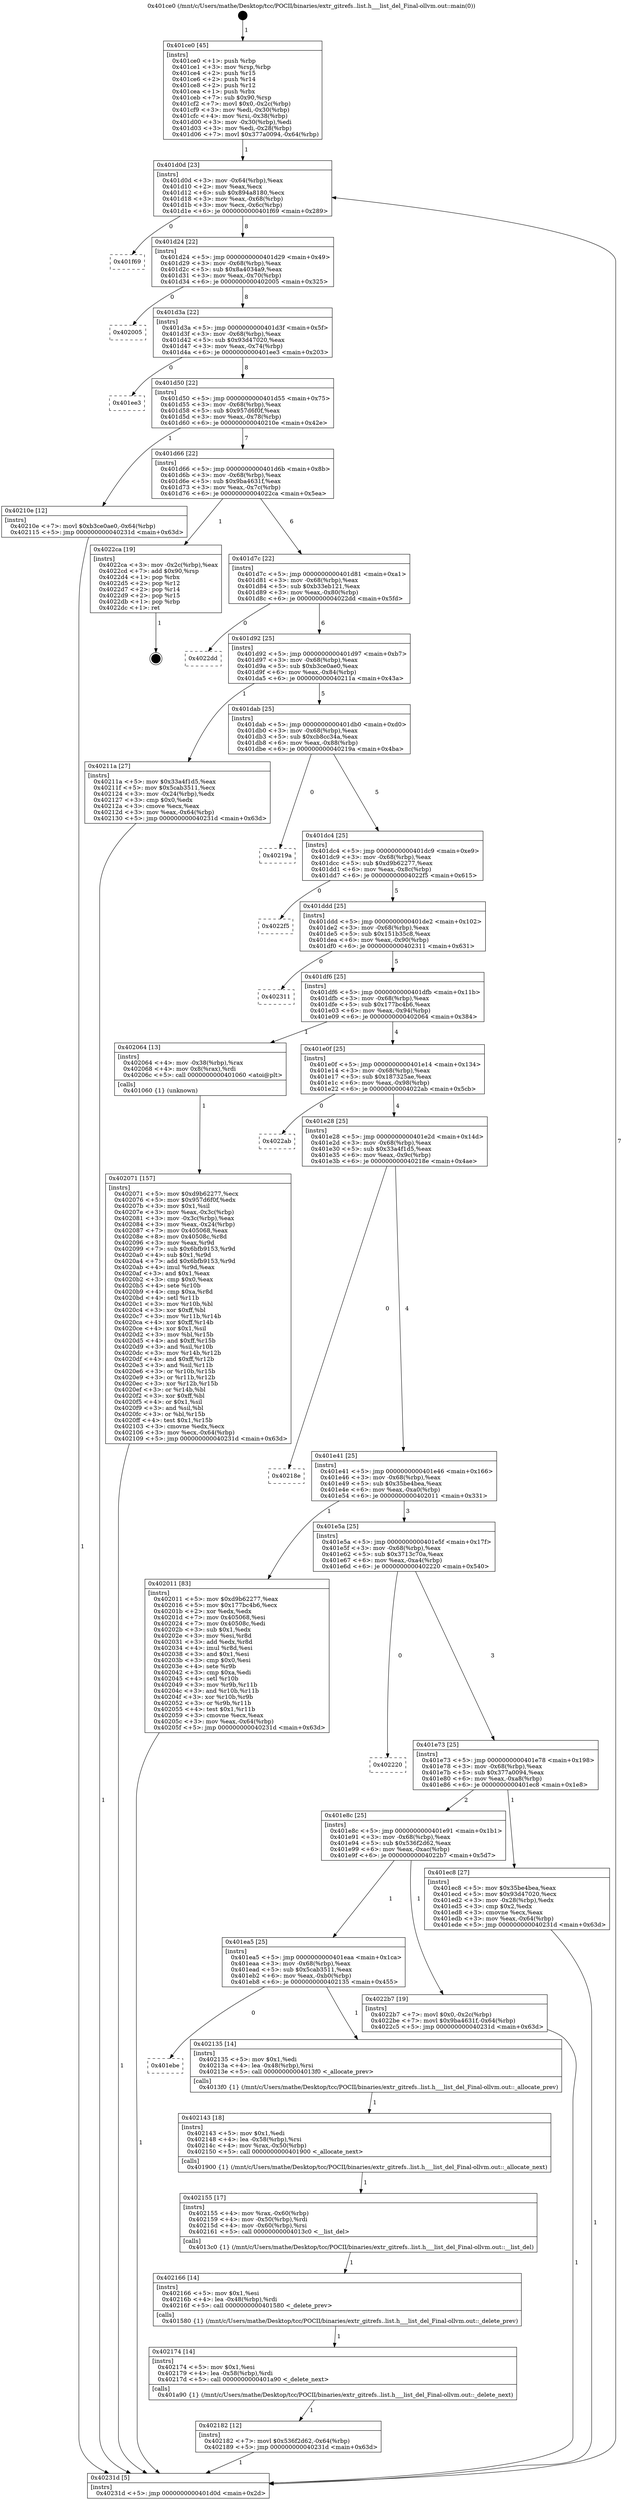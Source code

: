 digraph "0x401ce0" {
  label = "0x401ce0 (/mnt/c/Users/mathe/Desktop/tcc/POCII/binaries/extr_gitrefs..list.h___list_del_Final-ollvm.out::main(0))"
  labelloc = "t"
  node[shape=record]

  Entry [label="",width=0.3,height=0.3,shape=circle,fillcolor=black,style=filled]
  "0x401d0d" [label="{
     0x401d0d [23]\l
     | [instrs]\l
     &nbsp;&nbsp;0x401d0d \<+3\>: mov -0x64(%rbp),%eax\l
     &nbsp;&nbsp;0x401d10 \<+2\>: mov %eax,%ecx\l
     &nbsp;&nbsp;0x401d12 \<+6\>: sub $0x894a8180,%ecx\l
     &nbsp;&nbsp;0x401d18 \<+3\>: mov %eax,-0x68(%rbp)\l
     &nbsp;&nbsp;0x401d1b \<+3\>: mov %ecx,-0x6c(%rbp)\l
     &nbsp;&nbsp;0x401d1e \<+6\>: je 0000000000401f69 \<main+0x289\>\l
  }"]
  "0x401f69" [label="{
     0x401f69\l
  }", style=dashed]
  "0x401d24" [label="{
     0x401d24 [22]\l
     | [instrs]\l
     &nbsp;&nbsp;0x401d24 \<+5\>: jmp 0000000000401d29 \<main+0x49\>\l
     &nbsp;&nbsp;0x401d29 \<+3\>: mov -0x68(%rbp),%eax\l
     &nbsp;&nbsp;0x401d2c \<+5\>: sub $0x8a4034a9,%eax\l
     &nbsp;&nbsp;0x401d31 \<+3\>: mov %eax,-0x70(%rbp)\l
     &nbsp;&nbsp;0x401d34 \<+6\>: je 0000000000402005 \<main+0x325\>\l
  }"]
  Exit [label="",width=0.3,height=0.3,shape=circle,fillcolor=black,style=filled,peripheries=2]
  "0x402005" [label="{
     0x402005\l
  }", style=dashed]
  "0x401d3a" [label="{
     0x401d3a [22]\l
     | [instrs]\l
     &nbsp;&nbsp;0x401d3a \<+5\>: jmp 0000000000401d3f \<main+0x5f\>\l
     &nbsp;&nbsp;0x401d3f \<+3\>: mov -0x68(%rbp),%eax\l
     &nbsp;&nbsp;0x401d42 \<+5\>: sub $0x93d47020,%eax\l
     &nbsp;&nbsp;0x401d47 \<+3\>: mov %eax,-0x74(%rbp)\l
     &nbsp;&nbsp;0x401d4a \<+6\>: je 0000000000401ee3 \<main+0x203\>\l
  }"]
  "0x402182" [label="{
     0x402182 [12]\l
     | [instrs]\l
     &nbsp;&nbsp;0x402182 \<+7\>: movl $0x536f2d62,-0x64(%rbp)\l
     &nbsp;&nbsp;0x402189 \<+5\>: jmp 000000000040231d \<main+0x63d\>\l
  }"]
  "0x401ee3" [label="{
     0x401ee3\l
  }", style=dashed]
  "0x401d50" [label="{
     0x401d50 [22]\l
     | [instrs]\l
     &nbsp;&nbsp;0x401d50 \<+5\>: jmp 0000000000401d55 \<main+0x75\>\l
     &nbsp;&nbsp;0x401d55 \<+3\>: mov -0x68(%rbp),%eax\l
     &nbsp;&nbsp;0x401d58 \<+5\>: sub $0x957d6f0f,%eax\l
     &nbsp;&nbsp;0x401d5d \<+3\>: mov %eax,-0x78(%rbp)\l
     &nbsp;&nbsp;0x401d60 \<+6\>: je 000000000040210e \<main+0x42e\>\l
  }"]
  "0x402174" [label="{
     0x402174 [14]\l
     | [instrs]\l
     &nbsp;&nbsp;0x402174 \<+5\>: mov $0x1,%esi\l
     &nbsp;&nbsp;0x402179 \<+4\>: lea -0x58(%rbp),%rdi\l
     &nbsp;&nbsp;0x40217d \<+5\>: call 0000000000401a90 \<_delete_next\>\l
     | [calls]\l
     &nbsp;&nbsp;0x401a90 \{1\} (/mnt/c/Users/mathe/Desktop/tcc/POCII/binaries/extr_gitrefs..list.h___list_del_Final-ollvm.out::_delete_next)\l
  }"]
  "0x40210e" [label="{
     0x40210e [12]\l
     | [instrs]\l
     &nbsp;&nbsp;0x40210e \<+7\>: movl $0xb3ce0ae0,-0x64(%rbp)\l
     &nbsp;&nbsp;0x402115 \<+5\>: jmp 000000000040231d \<main+0x63d\>\l
  }"]
  "0x401d66" [label="{
     0x401d66 [22]\l
     | [instrs]\l
     &nbsp;&nbsp;0x401d66 \<+5\>: jmp 0000000000401d6b \<main+0x8b\>\l
     &nbsp;&nbsp;0x401d6b \<+3\>: mov -0x68(%rbp),%eax\l
     &nbsp;&nbsp;0x401d6e \<+5\>: sub $0x9ba4631f,%eax\l
     &nbsp;&nbsp;0x401d73 \<+3\>: mov %eax,-0x7c(%rbp)\l
     &nbsp;&nbsp;0x401d76 \<+6\>: je 00000000004022ca \<main+0x5ea\>\l
  }"]
  "0x402166" [label="{
     0x402166 [14]\l
     | [instrs]\l
     &nbsp;&nbsp;0x402166 \<+5\>: mov $0x1,%esi\l
     &nbsp;&nbsp;0x40216b \<+4\>: lea -0x48(%rbp),%rdi\l
     &nbsp;&nbsp;0x40216f \<+5\>: call 0000000000401580 \<_delete_prev\>\l
     | [calls]\l
     &nbsp;&nbsp;0x401580 \{1\} (/mnt/c/Users/mathe/Desktop/tcc/POCII/binaries/extr_gitrefs..list.h___list_del_Final-ollvm.out::_delete_prev)\l
  }"]
  "0x4022ca" [label="{
     0x4022ca [19]\l
     | [instrs]\l
     &nbsp;&nbsp;0x4022ca \<+3\>: mov -0x2c(%rbp),%eax\l
     &nbsp;&nbsp;0x4022cd \<+7\>: add $0x90,%rsp\l
     &nbsp;&nbsp;0x4022d4 \<+1\>: pop %rbx\l
     &nbsp;&nbsp;0x4022d5 \<+2\>: pop %r12\l
     &nbsp;&nbsp;0x4022d7 \<+2\>: pop %r14\l
     &nbsp;&nbsp;0x4022d9 \<+2\>: pop %r15\l
     &nbsp;&nbsp;0x4022db \<+1\>: pop %rbp\l
     &nbsp;&nbsp;0x4022dc \<+1\>: ret\l
  }"]
  "0x401d7c" [label="{
     0x401d7c [22]\l
     | [instrs]\l
     &nbsp;&nbsp;0x401d7c \<+5\>: jmp 0000000000401d81 \<main+0xa1\>\l
     &nbsp;&nbsp;0x401d81 \<+3\>: mov -0x68(%rbp),%eax\l
     &nbsp;&nbsp;0x401d84 \<+5\>: sub $0xb33eb121,%eax\l
     &nbsp;&nbsp;0x401d89 \<+3\>: mov %eax,-0x80(%rbp)\l
     &nbsp;&nbsp;0x401d8c \<+6\>: je 00000000004022dd \<main+0x5fd\>\l
  }"]
  "0x402155" [label="{
     0x402155 [17]\l
     | [instrs]\l
     &nbsp;&nbsp;0x402155 \<+4\>: mov %rax,-0x60(%rbp)\l
     &nbsp;&nbsp;0x402159 \<+4\>: mov -0x50(%rbp),%rdi\l
     &nbsp;&nbsp;0x40215d \<+4\>: mov -0x60(%rbp),%rsi\l
     &nbsp;&nbsp;0x402161 \<+5\>: call 00000000004013c0 \<__list_del\>\l
     | [calls]\l
     &nbsp;&nbsp;0x4013c0 \{1\} (/mnt/c/Users/mathe/Desktop/tcc/POCII/binaries/extr_gitrefs..list.h___list_del_Final-ollvm.out::__list_del)\l
  }"]
  "0x4022dd" [label="{
     0x4022dd\l
  }", style=dashed]
  "0x401d92" [label="{
     0x401d92 [25]\l
     | [instrs]\l
     &nbsp;&nbsp;0x401d92 \<+5\>: jmp 0000000000401d97 \<main+0xb7\>\l
     &nbsp;&nbsp;0x401d97 \<+3\>: mov -0x68(%rbp),%eax\l
     &nbsp;&nbsp;0x401d9a \<+5\>: sub $0xb3ce0ae0,%eax\l
     &nbsp;&nbsp;0x401d9f \<+6\>: mov %eax,-0x84(%rbp)\l
     &nbsp;&nbsp;0x401da5 \<+6\>: je 000000000040211a \<main+0x43a\>\l
  }"]
  "0x402143" [label="{
     0x402143 [18]\l
     | [instrs]\l
     &nbsp;&nbsp;0x402143 \<+5\>: mov $0x1,%edi\l
     &nbsp;&nbsp;0x402148 \<+4\>: lea -0x58(%rbp),%rsi\l
     &nbsp;&nbsp;0x40214c \<+4\>: mov %rax,-0x50(%rbp)\l
     &nbsp;&nbsp;0x402150 \<+5\>: call 0000000000401900 \<_allocate_next\>\l
     | [calls]\l
     &nbsp;&nbsp;0x401900 \{1\} (/mnt/c/Users/mathe/Desktop/tcc/POCII/binaries/extr_gitrefs..list.h___list_del_Final-ollvm.out::_allocate_next)\l
  }"]
  "0x40211a" [label="{
     0x40211a [27]\l
     | [instrs]\l
     &nbsp;&nbsp;0x40211a \<+5\>: mov $0x33a4f1d5,%eax\l
     &nbsp;&nbsp;0x40211f \<+5\>: mov $0x5cab3511,%ecx\l
     &nbsp;&nbsp;0x402124 \<+3\>: mov -0x24(%rbp),%edx\l
     &nbsp;&nbsp;0x402127 \<+3\>: cmp $0x0,%edx\l
     &nbsp;&nbsp;0x40212a \<+3\>: cmove %ecx,%eax\l
     &nbsp;&nbsp;0x40212d \<+3\>: mov %eax,-0x64(%rbp)\l
     &nbsp;&nbsp;0x402130 \<+5\>: jmp 000000000040231d \<main+0x63d\>\l
  }"]
  "0x401dab" [label="{
     0x401dab [25]\l
     | [instrs]\l
     &nbsp;&nbsp;0x401dab \<+5\>: jmp 0000000000401db0 \<main+0xd0\>\l
     &nbsp;&nbsp;0x401db0 \<+3\>: mov -0x68(%rbp),%eax\l
     &nbsp;&nbsp;0x401db3 \<+5\>: sub $0xcb8cc34a,%eax\l
     &nbsp;&nbsp;0x401db8 \<+6\>: mov %eax,-0x88(%rbp)\l
     &nbsp;&nbsp;0x401dbe \<+6\>: je 000000000040219a \<main+0x4ba\>\l
  }"]
  "0x401ebe" [label="{
     0x401ebe\l
  }", style=dashed]
  "0x40219a" [label="{
     0x40219a\l
  }", style=dashed]
  "0x401dc4" [label="{
     0x401dc4 [25]\l
     | [instrs]\l
     &nbsp;&nbsp;0x401dc4 \<+5\>: jmp 0000000000401dc9 \<main+0xe9\>\l
     &nbsp;&nbsp;0x401dc9 \<+3\>: mov -0x68(%rbp),%eax\l
     &nbsp;&nbsp;0x401dcc \<+5\>: sub $0xd9b62277,%eax\l
     &nbsp;&nbsp;0x401dd1 \<+6\>: mov %eax,-0x8c(%rbp)\l
     &nbsp;&nbsp;0x401dd7 \<+6\>: je 00000000004022f5 \<main+0x615\>\l
  }"]
  "0x402135" [label="{
     0x402135 [14]\l
     | [instrs]\l
     &nbsp;&nbsp;0x402135 \<+5\>: mov $0x1,%edi\l
     &nbsp;&nbsp;0x40213a \<+4\>: lea -0x48(%rbp),%rsi\l
     &nbsp;&nbsp;0x40213e \<+5\>: call 00000000004013f0 \<_allocate_prev\>\l
     | [calls]\l
     &nbsp;&nbsp;0x4013f0 \{1\} (/mnt/c/Users/mathe/Desktop/tcc/POCII/binaries/extr_gitrefs..list.h___list_del_Final-ollvm.out::_allocate_prev)\l
  }"]
  "0x4022f5" [label="{
     0x4022f5\l
  }", style=dashed]
  "0x401ddd" [label="{
     0x401ddd [25]\l
     | [instrs]\l
     &nbsp;&nbsp;0x401ddd \<+5\>: jmp 0000000000401de2 \<main+0x102\>\l
     &nbsp;&nbsp;0x401de2 \<+3\>: mov -0x68(%rbp),%eax\l
     &nbsp;&nbsp;0x401de5 \<+5\>: sub $0x151b35c8,%eax\l
     &nbsp;&nbsp;0x401dea \<+6\>: mov %eax,-0x90(%rbp)\l
     &nbsp;&nbsp;0x401df0 \<+6\>: je 0000000000402311 \<main+0x631\>\l
  }"]
  "0x401ea5" [label="{
     0x401ea5 [25]\l
     | [instrs]\l
     &nbsp;&nbsp;0x401ea5 \<+5\>: jmp 0000000000401eaa \<main+0x1ca\>\l
     &nbsp;&nbsp;0x401eaa \<+3\>: mov -0x68(%rbp),%eax\l
     &nbsp;&nbsp;0x401ead \<+5\>: sub $0x5cab3511,%eax\l
     &nbsp;&nbsp;0x401eb2 \<+6\>: mov %eax,-0xb0(%rbp)\l
     &nbsp;&nbsp;0x401eb8 \<+6\>: je 0000000000402135 \<main+0x455\>\l
  }"]
  "0x402311" [label="{
     0x402311\l
  }", style=dashed]
  "0x401df6" [label="{
     0x401df6 [25]\l
     | [instrs]\l
     &nbsp;&nbsp;0x401df6 \<+5\>: jmp 0000000000401dfb \<main+0x11b\>\l
     &nbsp;&nbsp;0x401dfb \<+3\>: mov -0x68(%rbp),%eax\l
     &nbsp;&nbsp;0x401dfe \<+5\>: sub $0x177bc4b6,%eax\l
     &nbsp;&nbsp;0x401e03 \<+6\>: mov %eax,-0x94(%rbp)\l
     &nbsp;&nbsp;0x401e09 \<+6\>: je 0000000000402064 \<main+0x384\>\l
  }"]
  "0x4022b7" [label="{
     0x4022b7 [19]\l
     | [instrs]\l
     &nbsp;&nbsp;0x4022b7 \<+7\>: movl $0x0,-0x2c(%rbp)\l
     &nbsp;&nbsp;0x4022be \<+7\>: movl $0x9ba4631f,-0x64(%rbp)\l
     &nbsp;&nbsp;0x4022c5 \<+5\>: jmp 000000000040231d \<main+0x63d\>\l
  }"]
  "0x402064" [label="{
     0x402064 [13]\l
     | [instrs]\l
     &nbsp;&nbsp;0x402064 \<+4\>: mov -0x38(%rbp),%rax\l
     &nbsp;&nbsp;0x402068 \<+4\>: mov 0x8(%rax),%rdi\l
     &nbsp;&nbsp;0x40206c \<+5\>: call 0000000000401060 \<atoi@plt\>\l
     | [calls]\l
     &nbsp;&nbsp;0x401060 \{1\} (unknown)\l
  }"]
  "0x401e0f" [label="{
     0x401e0f [25]\l
     | [instrs]\l
     &nbsp;&nbsp;0x401e0f \<+5\>: jmp 0000000000401e14 \<main+0x134\>\l
     &nbsp;&nbsp;0x401e14 \<+3\>: mov -0x68(%rbp),%eax\l
     &nbsp;&nbsp;0x401e17 \<+5\>: sub $0x187325ae,%eax\l
     &nbsp;&nbsp;0x401e1c \<+6\>: mov %eax,-0x98(%rbp)\l
     &nbsp;&nbsp;0x401e22 \<+6\>: je 00000000004022ab \<main+0x5cb\>\l
  }"]
  "0x402071" [label="{
     0x402071 [157]\l
     | [instrs]\l
     &nbsp;&nbsp;0x402071 \<+5\>: mov $0xd9b62277,%ecx\l
     &nbsp;&nbsp;0x402076 \<+5\>: mov $0x957d6f0f,%edx\l
     &nbsp;&nbsp;0x40207b \<+3\>: mov $0x1,%sil\l
     &nbsp;&nbsp;0x40207e \<+3\>: mov %eax,-0x3c(%rbp)\l
     &nbsp;&nbsp;0x402081 \<+3\>: mov -0x3c(%rbp),%eax\l
     &nbsp;&nbsp;0x402084 \<+3\>: mov %eax,-0x24(%rbp)\l
     &nbsp;&nbsp;0x402087 \<+7\>: mov 0x405068,%eax\l
     &nbsp;&nbsp;0x40208e \<+8\>: mov 0x40508c,%r8d\l
     &nbsp;&nbsp;0x402096 \<+3\>: mov %eax,%r9d\l
     &nbsp;&nbsp;0x402099 \<+7\>: sub $0x6bfb9153,%r9d\l
     &nbsp;&nbsp;0x4020a0 \<+4\>: sub $0x1,%r9d\l
     &nbsp;&nbsp;0x4020a4 \<+7\>: add $0x6bfb9153,%r9d\l
     &nbsp;&nbsp;0x4020ab \<+4\>: imul %r9d,%eax\l
     &nbsp;&nbsp;0x4020af \<+3\>: and $0x1,%eax\l
     &nbsp;&nbsp;0x4020b2 \<+3\>: cmp $0x0,%eax\l
     &nbsp;&nbsp;0x4020b5 \<+4\>: sete %r10b\l
     &nbsp;&nbsp;0x4020b9 \<+4\>: cmp $0xa,%r8d\l
     &nbsp;&nbsp;0x4020bd \<+4\>: setl %r11b\l
     &nbsp;&nbsp;0x4020c1 \<+3\>: mov %r10b,%bl\l
     &nbsp;&nbsp;0x4020c4 \<+3\>: xor $0xff,%bl\l
     &nbsp;&nbsp;0x4020c7 \<+3\>: mov %r11b,%r14b\l
     &nbsp;&nbsp;0x4020ca \<+4\>: xor $0xff,%r14b\l
     &nbsp;&nbsp;0x4020ce \<+4\>: xor $0x1,%sil\l
     &nbsp;&nbsp;0x4020d2 \<+3\>: mov %bl,%r15b\l
     &nbsp;&nbsp;0x4020d5 \<+4\>: and $0xff,%r15b\l
     &nbsp;&nbsp;0x4020d9 \<+3\>: and %sil,%r10b\l
     &nbsp;&nbsp;0x4020dc \<+3\>: mov %r14b,%r12b\l
     &nbsp;&nbsp;0x4020df \<+4\>: and $0xff,%r12b\l
     &nbsp;&nbsp;0x4020e3 \<+3\>: and %sil,%r11b\l
     &nbsp;&nbsp;0x4020e6 \<+3\>: or %r10b,%r15b\l
     &nbsp;&nbsp;0x4020e9 \<+3\>: or %r11b,%r12b\l
     &nbsp;&nbsp;0x4020ec \<+3\>: xor %r12b,%r15b\l
     &nbsp;&nbsp;0x4020ef \<+3\>: or %r14b,%bl\l
     &nbsp;&nbsp;0x4020f2 \<+3\>: xor $0xff,%bl\l
     &nbsp;&nbsp;0x4020f5 \<+4\>: or $0x1,%sil\l
     &nbsp;&nbsp;0x4020f9 \<+3\>: and %sil,%bl\l
     &nbsp;&nbsp;0x4020fc \<+3\>: or %bl,%r15b\l
     &nbsp;&nbsp;0x4020ff \<+4\>: test $0x1,%r15b\l
     &nbsp;&nbsp;0x402103 \<+3\>: cmovne %edx,%ecx\l
     &nbsp;&nbsp;0x402106 \<+3\>: mov %ecx,-0x64(%rbp)\l
     &nbsp;&nbsp;0x402109 \<+5\>: jmp 000000000040231d \<main+0x63d\>\l
  }"]
  "0x4022ab" [label="{
     0x4022ab\l
  }", style=dashed]
  "0x401e28" [label="{
     0x401e28 [25]\l
     | [instrs]\l
     &nbsp;&nbsp;0x401e28 \<+5\>: jmp 0000000000401e2d \<main+0x14d\>\l
     &nbsp;&nbsp;0x401e2d \<+3\>: mov -0x68(%rbp),%eax\l
     &nbsp;&nbsp;0x401e30 \<+5\>: sub $0x33a4f1d5,%eax\l
     &nbsp;&nbsp;0x401e35 \<+6\>: mov %eax,-0x9c(%rbp)\l
     &nbsp;&nbsp;0x401e3b \<+6\>: je 000000000040218e \<main+0x4ae\>\l
  }"]
  "0x401ce0" [label="{
     0x401ce0 [45]\l
     | [instrs]\l
     &nbsp;&nbsp;0x401ce0 \<+1\>: push %rbp\l
     &nbsp;&nbsp;0x401ce1 \<+3\>: mov %rsp,%rbp\l
     &nbsp;&nbsp;0x401ce4 \<+2\>: push %r15\l
     &nbsp;&nbsp;0x401ce6 \<+2\>: push %r14\l
     &nbsp;&nbsp;0x401ce8 \<+2\>: push %r12\l
     &nbsp;&nbsp;0x401cea \<+1\>: push %rbx\l
     &nbsp;&nbsp;0x401ceb \<+7\>: sub $0x90,%rsp\l
     &nbsp;&nbsp;0x401cf2 \<+7\>: movl $0x0,-0x2c(%rbp)\l
     &nbsp;&nbsp;0x401cf9 \<+3\>: mov %edi,-0x30(%rbp)\l
     &nbsp;&nbsp;0x401cfc \<+4\>: mov %rsi,-0x38(%rbp)\l
     &nbsp;&nbsp;0x401d00 \<+3\>: mov -0x30(%rbp),%edi\l
     &nbsp;&nbsp;0x401d03 \<+3\>: mov %edi,-0x28(%rbp)\l
     &nbsp;&nbsp;0x401d06 \<+7\>: movl $0x377a0094,-0x64(%rbp)\l
  }"]
  "0x40218e" [label="{
     0x40218e\l
  }", style=dashed]
  "0x401e41" [label="{
     0x401e41 [25]\l
     | [instrs]\l
     &nbsp;&nbsp;0x401e41 \<+5\>: jmp 0000000000401e46 \<main+0x166\>\l
     &nbsp;&nbsp;0x401e46 \<+3\>: mov -0x68(%rbp),%eax\l
     &nbsp;&nbsp;0x401e49 \<+5\>: sub $0x35be4bea,%eax\l
     &nbsp;&nbsp;0x401e4e \<+6\>: mov %eax,-0xa0(%rbp)\l
     &nbsp;&nbsp;0x401e54 \<+6\>: je 0000000000402011 \<main+0x331\>\l
  }"]
  "0x40231d" [label="{
     0x40231d [5]\l
     | [instrs]\l
     &nbsp;&nbsp;0x40231d \<+5\>: jmp 0000000000401d0d \<main+0x2d\>\l
  }"]
  "0x402011" [label="{
     0x402011 [83]\l
     | [instrs]\l
     &nbsp;&nbsp;0x402011 \<+5\>: mov $0xd9b62277,%eax\l
     &nbsp;&nbsp;0x402016 \<+5\>: mov $0x177bc4b6,%ecx\l
     &nbsp;&nbsp;0x40201b \<+2\>: xor %edx,%edx\l
     &nbsp;&nbsp;0x40201d \<+7\>: mov 0x405068,%esi\l
     &nbsp;&nbsp;0x402024 \<+7\>: mov 0x40508c,%edi\l
     &nbsp;&nbsp;0x40202b \<+3\>: sub $0x1,%edx\l
     &nbsp;&nbsp;0x40202e \<+3\>: mov %esi,%r8d\l
     &nbsp;&nbsp;0x402031 \<+3\>: add %edx,%r8d\l
     &nbsp;&nbsp;0x402034 \<+4\>: imul %r8d,%esi\l
     &nbsp;&nbsp;0x402038 \<+3\>: and $0x1,%esi\l
     &nbsp;&nbsp;0x40203b \<+3\>: cmp $0x0,%esi\l
     &nbsp;&nbsp;0x40203e \<+4\>: sete %r9b\l
     &nbsp;&nbsp;0x402042 \<+3\>: cmp $0xa,%edi\l
     &nbsp;&nbsp;0x402045 \<+4\>: setl %r10b\l
     &nbsp;&nbsp;0x402049 \<+3\>: mov %r9b,%r11b\l
     &nbsp;&nbsp;0x40204c \<+3\>: and %r10b,%r11b\l
     &nbsp;&nbsp;0x40204f \<+3\>: xor %r10b,%r9b\l
     &nbsp;&nbsp;0x402052 \<+3\>: or %r9b,%r11b\l
     &nbsp;&nbsp;0x402055 \<+4\>: test $0x1,%r11b\l
     &nbsp;&nbsp;0x402059 \<+3\>: cmovne %ecx,%eax\l
     &nbsp;&nbsp;0x40205c \<+3\>: mov %eax,-0x64(%rbp)\l
     &nbsp;&nbsp;0x40205f \<+5\>: jmp 000000000040231d \<main+0x63d\>\l
  }"]
  "0x401e5a" [label="{
     0x401e5a [25]\l
     | [instrs]\l
     &nbsp;&nbsp;0x401e5a \<+5\>: jmp 0000000000401e5f \<main+0x17f\>\l
     &nbsp;&nbsp;0x401e5f \<+3\>: mov -0x68(%rbp),%eax\l
     &nbsp;&nbsp;0x401e62 \<+5\>: sub $0x3713c70a,%eax\l
     &nbsp;&nbsp;0x401e67 \<+6\>: mov %eax,-0xa4(%rbp)\l
     &nbsp;&nbsp;0x401e6d \<+6\>: je 0000000000402220 \<main+0x540\>\l
  }"]
  "0x401e8c" [label="{
     0x401e8c [25]\l
     | [instrs]\l
     &nbsp;&nbsp;0x401e8c \<+5\>: jmp 0000000000401e91 \<main+0x1b1\>\l
     &nbsp;&nbsp;0x401e91 \<+3\>: mov -0x68(%rbp),%eax\l
     &nbsp;&nbsp;0x401e94 \<+5\>: sub $0x536f2d62,%eax\l
     &nbsp;&nbsp;0x401e99 \<+6\>: mov %eax,-0xac(%rbp)\l
     &nbsp;&nbsp;0x401e9f \<+6\>: je 00000000004022b7 \<main+0x5d7\>\l
  }"]
  "0x402220" [label="{
     0x402220\l
  }", style=dashed]
  "0x401e73" [label="{
     0x401e73 [25]\l
     | [instrs]\l
     &nbsp;&nbsp;0x401e73 \<+5\>: jmp 0000000000401e78 \<main+0x198\>\l
     &nbsp;&nbsp;0x401e78 \<+3\>: mov -0x68(%rbp),%eax\l
     &nbsp;&nbsp;0x401e7b \<+5\>: sub $0x377a0094,%eax\l
     &nbsp;&nbsp;0x401e80 \<+6\>: mov %eax,-0xa8(%rbp)\l
     &nbsp;&nbsp;0x401e86 \<+6\>: je 0000000000401ec8 \<main+0x1e8\>\l
  }"]
  "0x401ec8" [label="{
     0x401ec8 [27]\l
     | [instrs]\l
     &nbsp;&nbsp;0x401ec8 \<+5\>: mov $0x35be4bea,%eax\l
     &nbsp;&nbsp;0x401ecd \<+5\>: mov $0x93d47020,%ecx\l
     &nbsp;&nbsp;0x401ed2 \<+3\>: mov -0x28(%rbp),%edx\l
     &nbsp;&nbsp;0x401ed5 \<+3\>: cmp $0x2,%edx\l
     &nbsp;&nbsp;0x401ed8 \<+3\>: cmovne %ecx,%eax\l
     &nbsp;&nbsp;0x401edb \<+3\>: mov %eax,-0x64(%rbp)\l
     &nbsp;&nbsp;0x401ede \<+5\>: jmp 000000000040231d \<main+0x63d\>\l
  }"]
  Entry -> "0x401ce0" [label=" 1"]
  "0x401d0d" -> "0x401f69" [label=" 0"]
  "0x401d0d" -> "0x401d24" [label=" 8"]
  "0x4022ca" -> Exit [label=" 1"]
  "0x401d24" -> "0x402005" [label=" 0"]
  "0x401d24" -> "0x401d3a" [label=" 8"]
  "0x4022b7" -> "0x40231d" [label=" 1"]
  "0x401d3a" -> "0x401ee3" [label=" 0"]
  "0x401d3a" -> "0x401d50" [label=" 8"]
  "0x402182" -> "0x40231d" [label=" 1"]
  "0x401d50" -> "0x40210e" [label=" 1"]
  "0x401d50" -> "0x401d66" [label=" 7"]
  "0x402174" -> "0x402182" [label=" 1"]
  "0x401d66" -> "0x4022ca" [label=" 1"]
  "0x401d66" -> "0x401d7c" [label=" 6"]
  "0x402166" -> "0x402174" [label=" 1"]
  "0x401d7c" -> "0x4022dd" [label=" 0"]
  "0x401d7c" -> "0x401d92" [label=" 6"]
  "0x402155" -> "0x402166" [label=" 1"]
  "0x401d92" -> "0x40211a" [label=" 1"]
  "0x401d92" -> "0x401dab" [label=" 5"]
  "0x402143" -> "0x402155" [label=" 1"]
  "0x401dab" -> "0x40219a" [label=" 0"]
  "0x401dab" -> "0x401dc4" [label=" 5"]
  "0x402135" -> "0x402143" [label=" 1"]
  "0x401dc4" -> "0x4022f5" [label=" 0"]
  "0x401dc4" -> "0x401ddd" [label=" 5"]
  "0x401ea5" -> "0x401ebe" [label=" 0"]
  "0x401ddd" -> "0x402311" [label=" 0"]
  "0x401ddd" -> "0x401df6" [label=" 5"]
  "0x401ea5" -> "0x402135" [label=" 1"]
  "0x401df6" -> "0x402064" [label=" 1"]
  "0x401df6" -> "0x401e0f" [label=" 4"]
  "0x401e8c" -> "0x401ea5" [label=" 1"]
  "0x401e0f" -> "0x4022ab" [label=" 0"]
  "0x401e0f" -> "0x401e28" [label=" 4"]
  "0x401e8c" -> "0x4022b7" [label=" 1"]
  "0x401e28" -> "0x40218e" [label=" 0"]
  "0x401e28" -> "0x401e41" [label=" 4"]
  "0x40211a" -> "0x40231d" [label=" 1"]
  "0x401e41" -> "0x402011" [label=" 1"]
  "0x401e41" -> "0x401e5a" [label=" 3"]
  "0x40210e" -> "0x40231d" [label=" 1"]
  "0x401e5a" -> "0x402220" [label=" 0"]
  "0x401e5a" -> "0x401e73" [label=" 3"]
  "0x402071" -> "0x40231d" [label=" 1"]
  "0x401e73" -> "0x401ec8" [label=" 1"]
  "0x401e73" -> "0x401e8c" [label=" 2"]
  "0x401ec8" -> "0x40231d" [label=" 1"]
  "0x401ce0" -> "0x401d0d" [label=" 1"]
  "0x40231d" -> "0x401d0d" [label=" 7"]
  "0x402011" -> "0x40231d" [label=" 1"]
  "0x402064" -> "0x402071" [label=" 1"]
}
